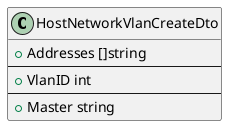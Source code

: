 @startuml

class HostNetworkVlanCreateDto {
    +Addresses []string
    --
    +VlanID int
    --
    +Master string
}


@enduml